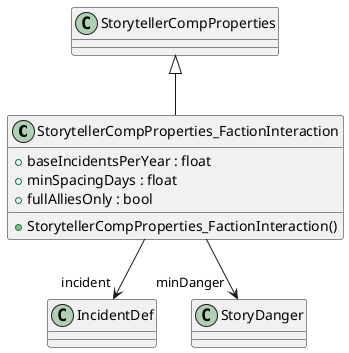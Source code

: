 @startuml
class StorytellerCompProperties_FactionInteraction {
    + baseIncidentsPerYear : float
    + minSpacingDays : float
    + fullAlliesOnly : bool
    + StorytellerCompProperties_FactionInteraction()
}
StorytellerCompProperties <|-- StorytellerCompProperties_FactionInteraction
StorytellerCompProperties_FactionInteraction --> "incident" IncidentDef
StorytellerCompProperties_FactionInteraction --> "minDanger" StoryDanger
@enduml
